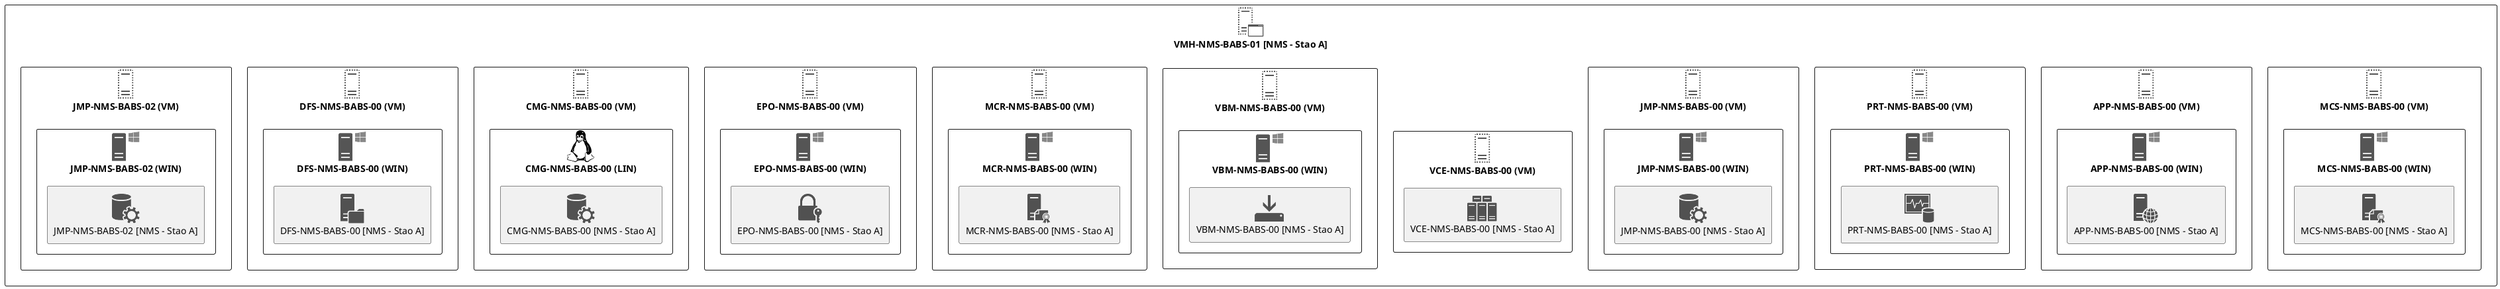 @startuml


skinparam monochrome true
skinparam componentStyle uml2
!include <office/servers/virtual_application_server>
!include <office/Servers/virtual_server>
!include <office/Servers/windows_server>
!include <office/servers/certificate_authority>
!include <office/Servers/virtual_server>
!include <office/Servers/windows_server>
!include <office/servers/web_server>
!include <office/Servers/virtual_server>
!include <office/Servers/windows_server>
!include <office/databases/monitoring_store>
!include <office/Servers/virtual_server>
!include <office/Servers/windows_server>
!include <office/services/central_management_service>
!include <office/Servers/virtual_server>
!include <office/Servers/server_farm>
!include <office/Servers/virtual_server>
!include <office/Servers/windows_server>
!include <office/concepts/backup_local>
!include <office/Servers/virtual_server>
!include <office/Servers/windows_server>
!include <office/servers/certificate_authority>
!include <office/Servers/virtual_server>
!include <office/Servers/windows_server>
!include <office/Security/lock_with_key_security>
!include <office/Servers/virtual_server>
!include <cloudinsight/linux>
!include <office/communications/central_management_service>
!include <office/Servers/virtual_server>
!include <office/Servers/windows_server>
!include <office/Servers/file_server>
!include <office/Servers/virtual_server>
!include <office/Servers/windows_server>
!include <office/services/central_management_service>

show stereotype

rectangle VMH__S_NMS__S_BABS__S_01__F__aA_NMS__F___S___F_Stao__F_A_aC_ as "VMH-NMS-BABS-01 [NMS - Stao A]" <<$virtual_application_server>> {
	rectangle MCS__S_NMS__S_BABS__S_00__F___N_VM__O_ as "MCS-NMS-BABS-00 (VM)" <<$virtual_server>> {
		rectangle MCS__S_NMS__S_BABS__S_00__F___N_WIN__O_ as "MCS-NMS-BABS-00 (WIN)" <<$windows_server>> {
			rectangle MCS__S_NMS__S_BABS__S_00__F__aA_NMS__F___S___F_Stao__F_A_aC_ as "MCS-NMS-BABS-00 [NMS - Stao A]" <<$certificate_authority>> {
			
			}
		}
	}
	rectangle APP__S_NMS__S_BABS__S_00__F___N_VM__O_ as "APP-NMS-BABS-00 (VM)" <<$virtual_server>> {
		rectangle APP__S_NMS__S_BABS__S_00__F___N_WIN__O_ as "APP-NMS-BABS-00 (WIN)" <<$windows_server>> {
			rectangle APP__S_NMS__S_BABS__S_00__F__aA_NMS__F___S___F_Stao__F_A_aC_ as "APP-NMS-BABS-00 [NMS - Stao A]" <<$web_server>> {
			
			}
		}
	}
	rectangle PRT__S_NMS__S_BABS__S_00__F___N_VM__O_ as "PRT-NMS-BABS-00 (VM)" <<$virtual_server>> {
		rectangle PRT__S_NMS__S_BABS__S_00__F___N_WIN__O_ as "PRT-NMS-BABS-00 (WIN)" <<$windows_server>> {
			rectangle PRT__S_NMS__S_BABS__S_00__F__aA_NMS__F___S___F_Stao__F_A_aC_ as "PRT-NMS-BABS-00 [NMS - Stao A]" <<$monitoring_store>> {
			
			}
		}
	}
	rectangle JMP__S_NMS__S_BABS__S_00__F___N_VM__O_ as "JMP-NMS-BABS-00 (VM)" <<$virtual_server>> {
		rectangle JMP__S_NMS__S_BABS__S_00__F___N_WIN__O_ as "JMP-NMS-BABS-00 (WIN)" <<$windows_server>> {
			rectangle JMP__S_NMS__S_BABS__S_00__F__aA_NMS__F___S___F_Stao__F_A_aC_ as "JMP-NMS-BABS-00 [NMS - Stao A]" <<$central_management_service>> {
			
			}
		}
	}
	rectangle VCE__S_NMS__S_BABS__S_00__F___N_VM__O_ as "VCE-NMS-BABS-00 (VM)" <<$virtual_server>> {
		rectangle VCE__S_NMS__S_BABS__S_00__F__aA_NMS__F___S___F_Stao__F_A_aC_ as "VCE-NMS-BABS-00 [NMS - Stao A]" <<$server_farm>> {
		
		}
	}
	rectangle VBM__S_NMS__S_BABS__S_00__F___N_VM__O_ as "VBM-NMS-BABS-00 (VM)" <<$virtual_server>> {
		rectangle VBM__S_NMS__S_BABS__S_00__F___N_WIN__O_ as "VBM-NMS-BABS-00 (WIN)" <<$windows_server>> {
			rectangle VBM__S_NMS__S_BABS__S_00__F__aA_NMS__F___S___F_Stao__F_A_aC_ as "VBM-NMS-BABS-00 [NMS - Stao A]" <<$backup_local>> {
			
			}
		}
	}
	rectangle MCR__S_NMS__S_BABS__S_00__F___N_VM__O_ as "MCR-NMS-BABS-00 (VM)" <<$virtual_server>> {
		rectangle MCR__S_NMS__S_BABS__S_00__F___N_WIN__O_ as "MCR-NMS-BABS-00 (WIN)" <<$windows_server>> {
			rectangle MCR__S_NMS__S_BABS__S_00__F__aA_NMS__F___S___F_Stao__F_A_aC_ as "MCR-NMS-BABS-00 [NMS - Stao A]" <<$certificate_authority>> {
			
			}
		}
	}
	rectangle EPO__S_NMS__S_BABS__S_00__F___N_VM__O_ as "EPO-NMS-BABS-00 (VM)" <<$virtual_server>> {
		rectangle EPO__S_NMS__S_BABS__S_00__F___N_WIN__O_ as "EPO-NMS-BABS-00 (WIN)" <<$windows_server>> {
			rectangle EPO__S_NMS__S_BABS__S_00__F__aA_NMS__F___S___F_Stao__F_A_aC_ as "EPO-NMS-BABS-00 [NMS - Stao A]" <<$lock_with_key_security>> {
			
			}
		}
	}
	rectangle CMG__S_NMS__S_BABS__S_00__F___N_VM__O_ as "CMG-NMS-BABS-00 (VM)" <<$virtual_server>> {
		rectangle CMG__S_NMS__S_BABS__S_00__F___N_LIN__O_ as "CMG-NMS-BABS-00 (LIN)" <<$linux>> {
			rectangle CMG__S_NMS__S_BABS__S_00__F__aA_NMS__F___S___F_Stao__F_A_aC_ as "CMG-NMS-BABS-00 [NMS - Stao A]" <<$central_management_service>> {
			
			}
		}
	}
	rectangle DFS__S_NMS__S_BABS__S_00__F___N_VM__O_ as "DFS-NMS-BABS-00 (VM)" <<$virtual_server>> {
		rectangle DFS__S_NMS__S_BABS__S_00__F___N_WIN__O_ as "DFS-NMS-BABS-00 (WIN)" <<$windows_server>> {
			rectangle DFS__S_NMS__S_BABS__S_00__F__aA_NMS__F___S___F_Stao__F_A_aC_ as "DFS-NMS-BABS-00 [NMS - Stao A]" <<$file_server>> {
			
			}
		}
	}
	rectangle JMP__S_NMS__S_BABS__S_02__F___N_VM__O_ as "JMP-NMS-BABS-02 (VM)" <<$virtual_server>> {
		rectangle JMP__S_NMS__S_BABS__S_02__F___N_WIN__O_ as "JMP-NMS-BABS-02 (WIN)" <<$windows_server>> {
			rectangle JMP__S_NMS__S_BABS__S_02__F__aA_NMS__F___S___F_Stao__F_A_aC_ as "JMP-NMS-BABS-02 [NMS - Stao A]" <<$central_management_service>> {
			
			}
		}
	}
}


' Begin Protected Region [[layouting]]

' End Protected Region   [[layouting]]

@enduml
' Actifsource ID=[dc5bfacd-eaac-11e8-88d3-bfc6b992bdec,8a6aed4d-0e95-11e9-9f19-6d15636f4ecc,Hash]
